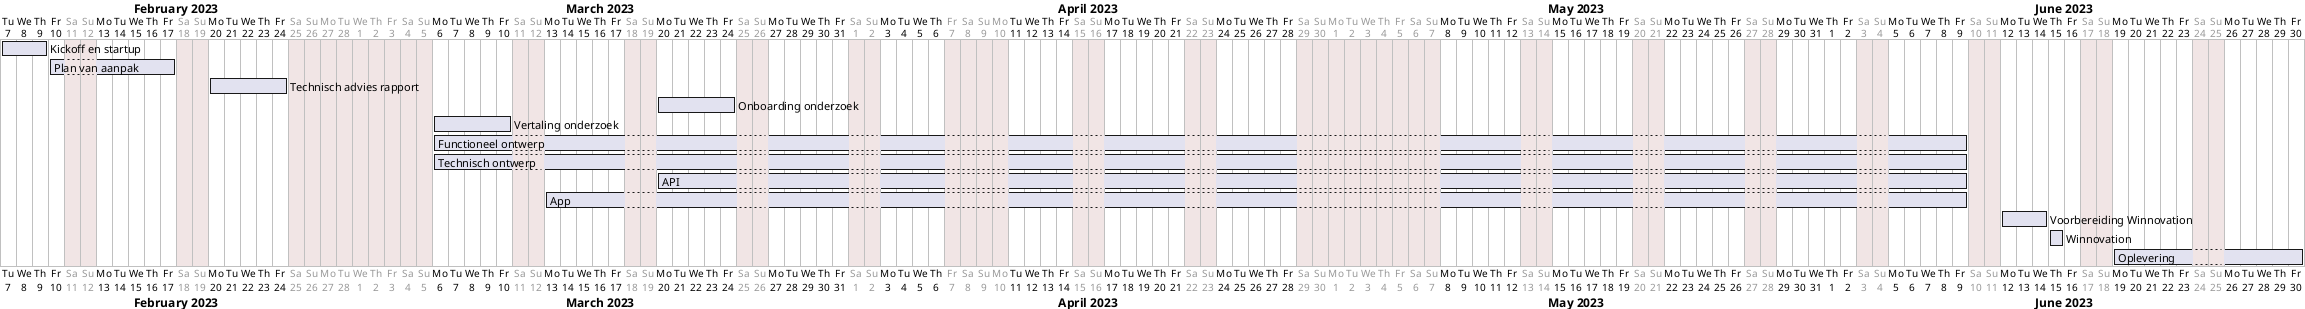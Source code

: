 @startgantt planning
saturday are closed
sunday are closed
Project starts 2023-02-7
' Voorjaarsvakantie
2023-02-27 to 2023-03-03 is closed
' Meivakantie
2023-05-01 to 2023-05-05 is closed
' Goede vrijdag
2023-04-07 is closed
' Pasen
2023-04-10 is closed

[Kickoff en startup] lasts 3 days
[Plan van aanpak] starts 2023-02-10 and lasts 6 days
[Technisch advies rapport] starts 2023-02-20 and lasts 1 week
[Onboarding onderzoek] starts 2023-03-20 and lasts 1 week
[Vertaling onderzoek] starts 2023-03-06 and lasts 1 week
[Functioneel ontwerp] starts 2023-03-06 and ends 2023-06-09
[Technisch ontwerp] starts 2023-03-06 and ends 2023-06-09
[API] starts 2023-03-20 and ends 2023-06-09
[App] starts 2023-03-13 and ends 2023-06-09
[Voorbereiding Winnovation] starts 2023-06-12 and lasts 3 days
[Winnovation] starts 2023-06-15 and lasts 1 day
[Oplevering] starts 2023-06-19 and ends 2023-06-30
@endgantt
